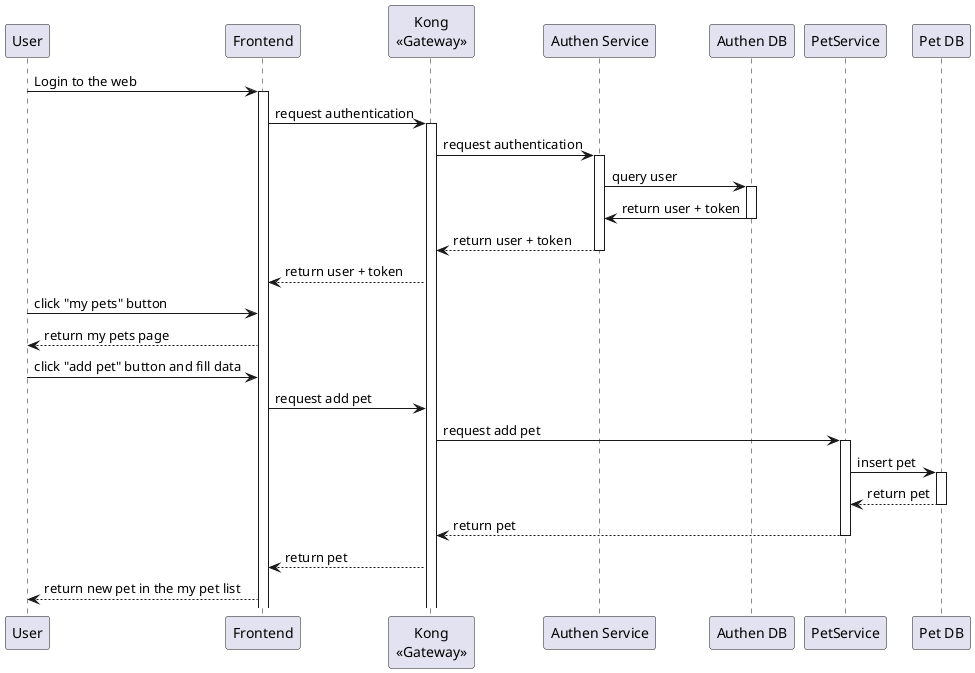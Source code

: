 @startuml Create Pet

participant "User" as user
participant "Frontend" as frontend
participant "Kong\n<<Gateway>>" as gateway
participant "Authen Service" as authService
participant "Authen DB" as authdb
participant "PetService" as petService
participant "Pet DB" as petdb

user -> frontend ++:Login to the web
frontend -> gateway ++:request authentication
gateway -> authService ++:request authentication
authService -> authdb ++:query user
authdb -> authService --:return user + token
authService --> gateway --:return user + token
gateway --> frontend :return user + token
user -> frontend : click "my pets" button
frontend --> user: return my pets page
user -> frontend :click "add pet" button and fill data 
frontend -> gateway :request add pet
gateway -> petService ++:request add pet
petService -> petdb ++:insert pet
petdb --> petService --:return pet
petService --> gateway --:return pet
gateway --> frontend:return pet
frontend --> user: return new pet in the my pet list

@enduml